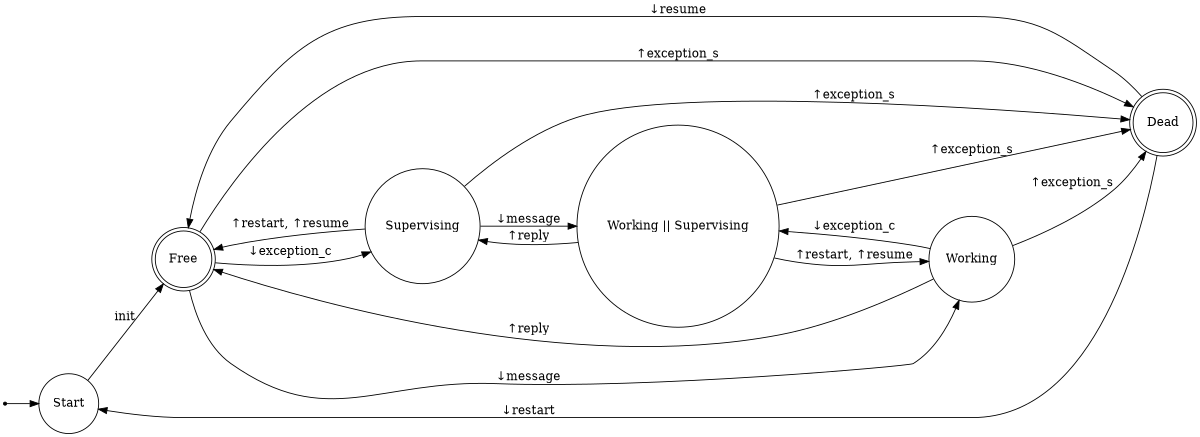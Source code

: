 digraph finite_state_machine {
    rankdir=LR;
    size="8,8"
    node [shape = point ]; begin
 
    node [shape = circle, label="Start", fontsize=14] Start;
    node [shape = doublecircle, label="Free", fontsize=14] Free;
    node [shape = circle, label="Supervising", fontsize=14] Supervising;
    node [shape = doublecircle, label="Dead", fontsize=14] Dead;

    node [shape = circle, label="Working", fontsize=14] Working;
    node [shape = circle, label="Working || Supervising", fontsize=14] BlockedSupervising;
 

    begin -> Start;
    Start -> Free [ label = "init" ];

    Free -> Supervising [ label = "↓exception_c" ];
    Free -> Dead [ label = "↑exception_s" ];

    Supervising -> Dead [ label = "↑exception_s" ];
    Supervising -> Free [ label = "↑restart, ↑resume" ];

    Dead -> Start [ label = "↓restart" ];
    Dead -> Free [ label = "↓resume" ];


    Free -> Working [ label = "↓message" ];
    Working -> Dead [ label = "↑exception_s" ];
    Working -> Free [ label = "↑reply" ];

    Working -> BlockedSupervising [label = "↓exception_c"]
    Supervising -> BlockedSupervising [label = "↓message"]
    BlockedSupervising -> Dead [ label = "↑exception_s" ]
    BlockedSupervising -> Working [ label = "↑restart, ↑resume" ]
    BlockedSupervising -> Supervising [ label = "↑reply" ]

}
